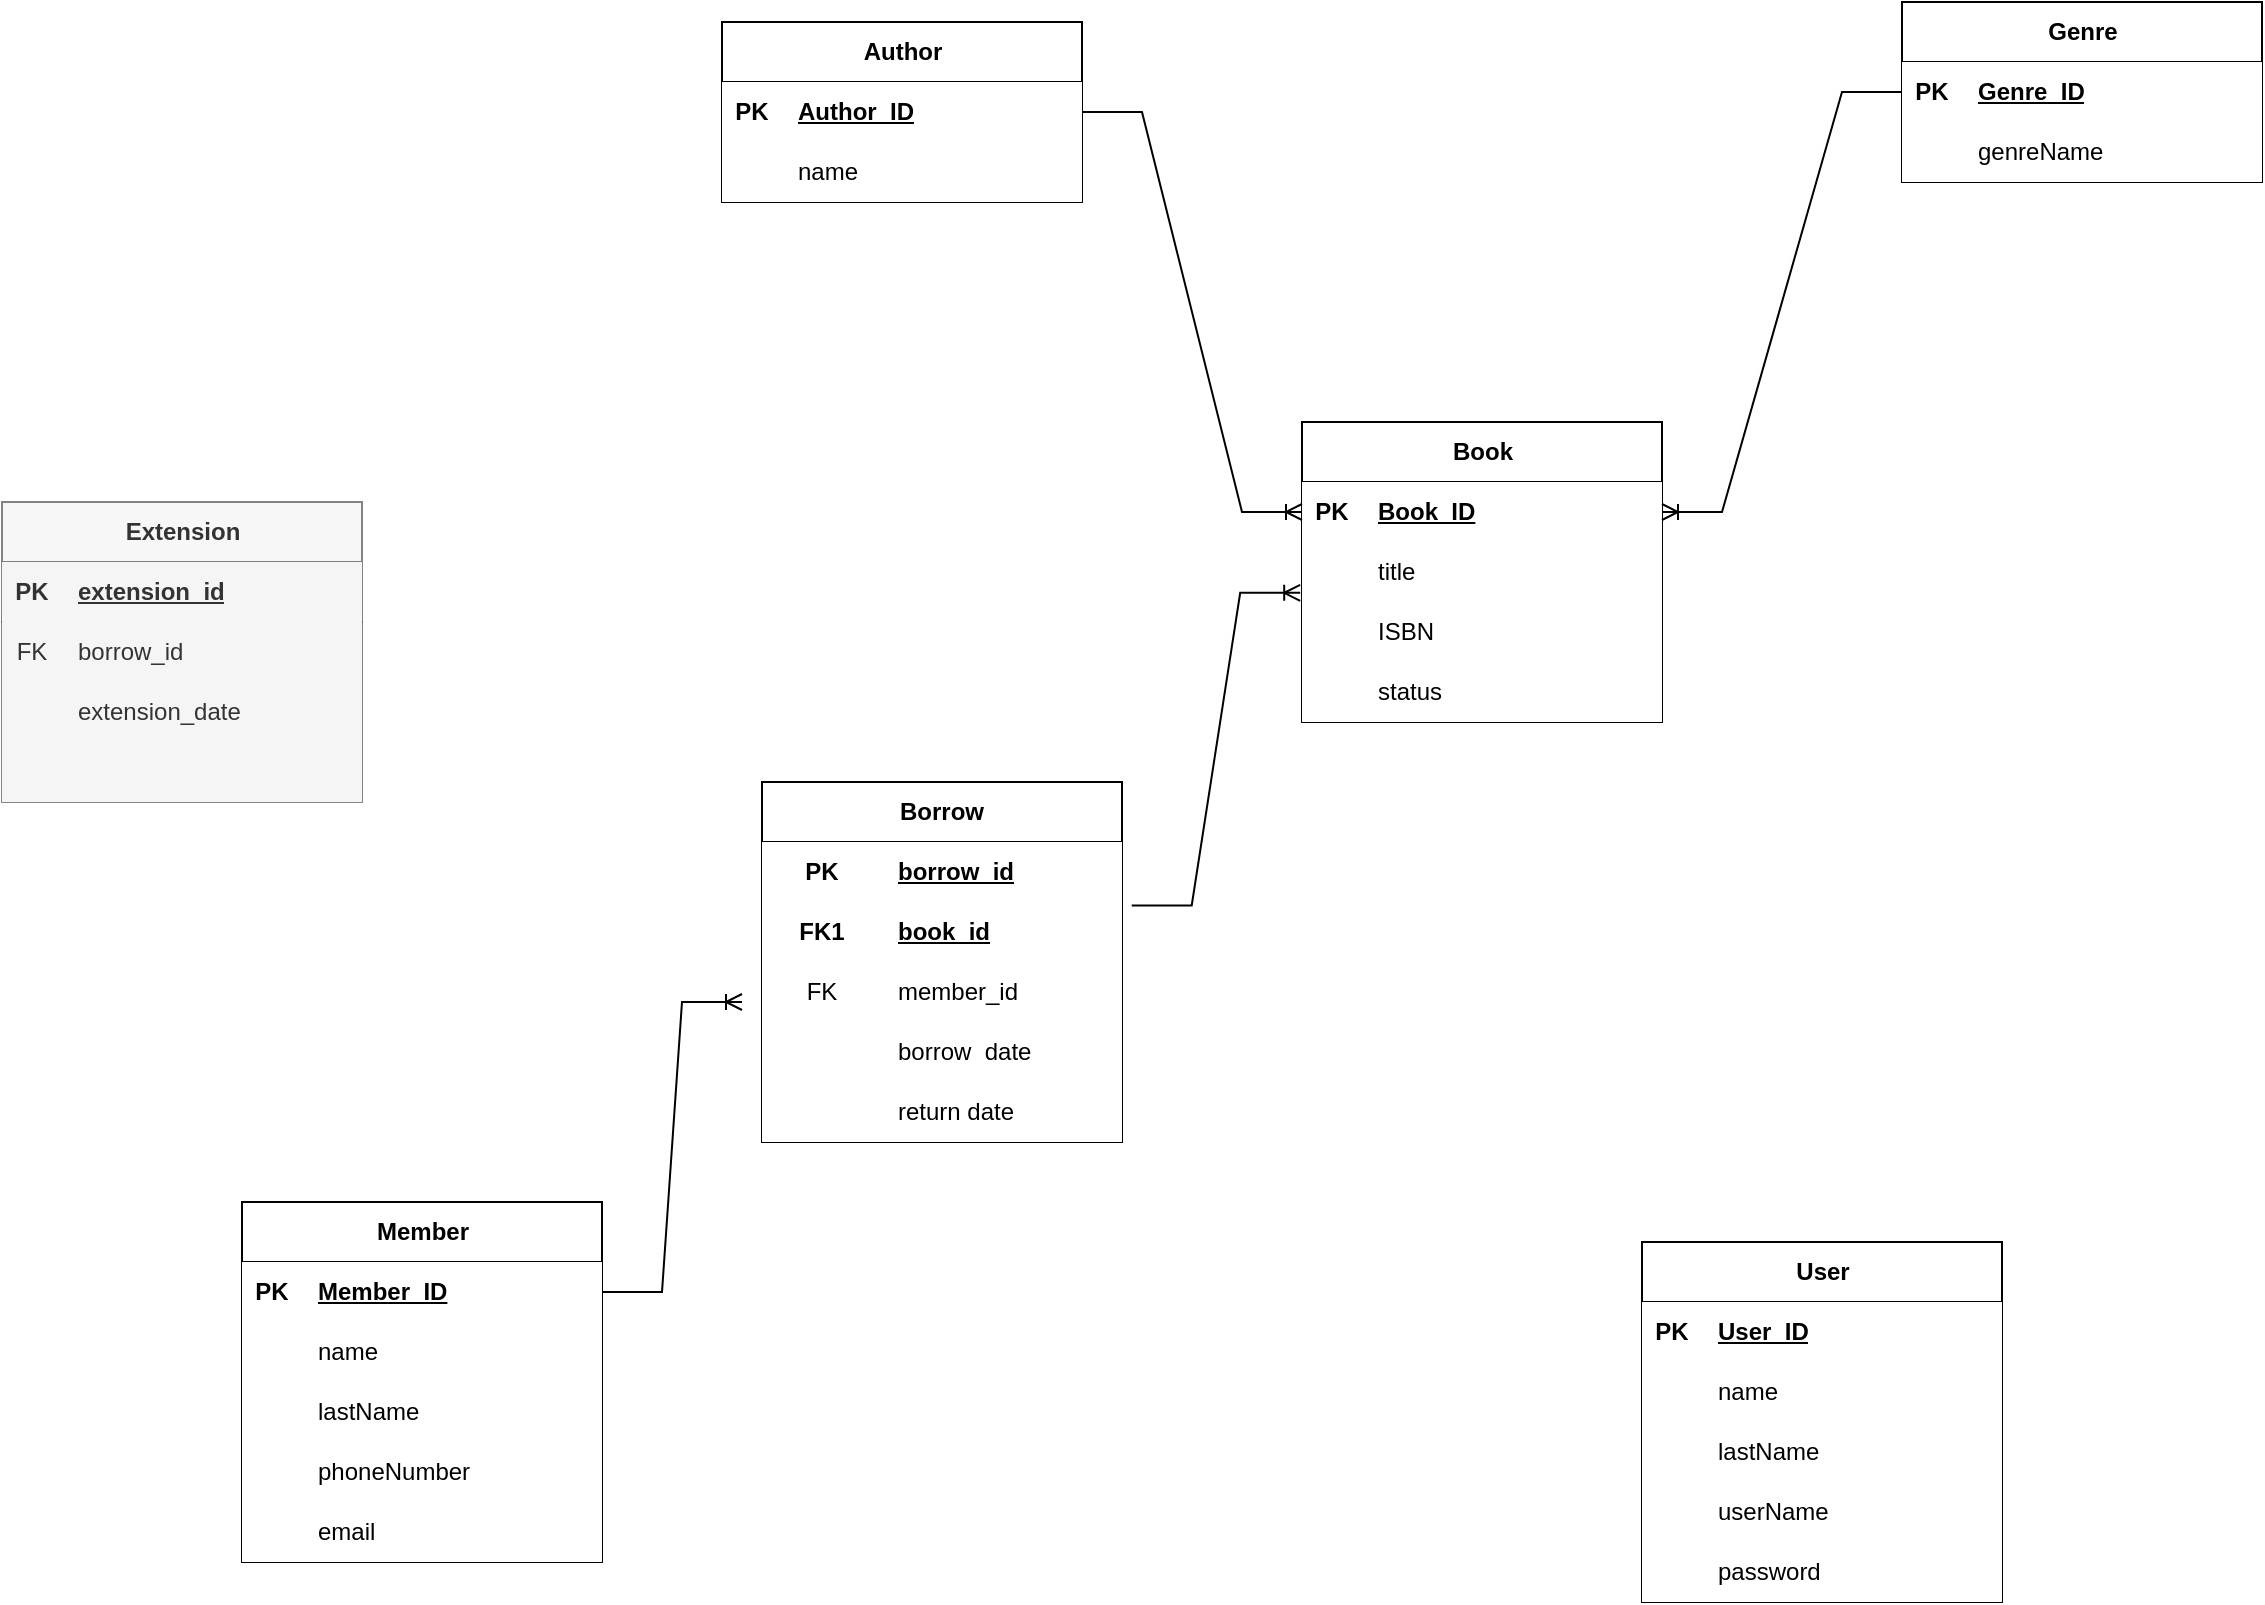 <mxfile version="24.3.1" type="github">
  <diagram id="r055tTo90BwaU_G7bR6q" name="Seite-1">
    <mxGraphModel dx="2389" dy="810" grid="1" gridSize="10" guides="1" tooltips="1" connect="1" arrows="1" fold="1" page="1" pageScale="1" pageWidth="827" pageHeight="1169" math="0" shadow="0">
      <root>
        <mxCell id="0" />
        <mxCell id="1" parent="0" />
        <mxCell id="LL3g2xUvVNDKPELINtIF-1" value="Book" style="shape=table;startSize=30;container=1;collapsible=1;childLayout=tableLayout;fixedRows=1;rowLines=0;fontStyle=1;align=center;resizeLast=1;html=1;" parent="1" vertex="1">
          <mxGeometry x="270" y="260" width="180" height="150" as="geometry" />
        </mxCell>
        <mxCell id="LL3g2xUvVNDKPELINtIF-2" value="" style="shape=tableRow;horizontal=0;startSize=0;swimlaneHead=0;swimlaneBody=0;collapsible=0;dropTarget=0;points=[[0,0.5],[1,0.5]];portConstraint=eastwest;top=0;left=0;right=0;bottom=1;" parent="LL3g2xUvVNDKPELINtIF-1" vertex="1">
          <mxGeometry y="30" width="180" height="30" as="geometry" />
        </mxCell>
        <mxCell id="LL3g2xUvVNDKPELINtIF-3" value="PK" style="shape=partialRectangle;connectable=0;top=0;left=0;bottom=0;right=0;fontStyle=1;overflow=hidden;whiteSpace=wrap;html=1;" parent="LL3g2xUvVNDKPELINtIF-2" vertex="1">
          <mxGeometry width="30" height="30" as="geometry">
            <mxRectangle width="30" height="30" as="alternateBounds" />
          </mxGeometry>
        </mxCell>
        <mxCell id="LL3g2xUvVNDKPELINtIF-4" value="Book_ID" style="shape=partialRectangle;connectable=0;top=0;left=0;bottom=0;right=0;align=left;spacingLeft=6;fontStyle=5;overflow=hidden;whiteSpace=wrap;html=1;" parent="LL3g2xUvVNDKPELINtIF-2" vertex="1">
          <mxGeometry x="30" width="150" height="30" as="geometry">
            <mxRectangle width="150" height="30" as="alternateBounds" />
          </mxGeometry>
        </mxCell>
        <mxCell id="LL3g2xUvVNDKPELINtIF-5" value="" style="shape=tableRow;horizontal=0;startSize=0;swimlaneHead=0;swimlaneBody=0;collapsible=0;dropTarget=0;points=[[0,0.5],[1,0.5]];portConstraint=eastwest;top=0;left=0;right=0;bottom=0;" parent="LL3g2xUvVNDKPELINtIF-1" vertex="1">
          <mxGeometry y="60" width="180" height="30" as="geometry" />
        </mxCell>
        <mxCell id="LL3g2xUvVNDKPELINtIF-6" value="" style="shape=partialRectangle;connectable=0;top=0;left=0;bottom=0;right=0;editable=1;overflow=hidden;whiteSpace=wrap;html=1;" parent="LL3g2xUvVNDKPELINtIF-5" vertex="1">
          <mxGeometry width="30" height="30" as="geometry">
            <mxRectangle width="30" height="30" as="alternateBounds" />
          </mxGeometry>
        </mxCell>
        <mxCell id="LL3g2xUvVNDKPELINtIF-7" value="title" style="shape=partialRectangle;connectable=0;top=0;left=0;bottom=0;right=0;align=left;spacingLeft=6;overflow=hidden;whiteSpace=wrap;html=1;" parent="LL3g2xUvVNDKPELINtIF-5" vertex="1">
          <mxGeometry x="30" width="150" height="30" as="geometry">
            <mxRectangle width="150" height="30" as="alternateBounds" />
          </mxGeometry>
        </mxCell>
        <mxCell id="LL3g2xUvVNDKPELINtIF-11" value="" style="shape=tableRow;horizontal=0;startSize=0;swimlaneHead=0;swimlaneBody=0;collapsible=0;dropTarget=0;points=[[0,0.5],[1,0.5]];portConstraint=eastwest;top=0;left=0;right=0;bottom=0;" parent="LL3g2xUvVNDKPELINtIF-1" vertex="1">
          <mxGeometry y="90" width="180" height="30" as="geometry" />
        </mxCell>
        <mxCell id="LL3g2xUvVNDKPELINtIF-12" value="" style="shape=partialRectangle;connectable=0;top=0;left=0;bottom=0;right=0;editable=1;overflow=hidden;whiteSpace=wrap;html=1;" parent="LL3g2xUvVNDKPELINtIF-11" vertex="1">
          <mxGeometry width="30" height="30" as="geometry">
            <mxRectangle width="30" height="30" as="alternateBounds" />
          </mxGeometry>
        </mxCell>
        <mxCell id="LL3g2xUvVNDKPELINtIF-13" value="ISBN" style="shape=partialRectangle;connectable=0;top=0;left=0;bottom=0;right=0;align=left;spacingLeft=6;overflow=hidden;whiteSpace=wrap;html=1;" parent="LL3g2xUvVNDKPELINtIF-11" vertex="1">
          <mxGeometry x="30" width="150" height="30" as="geometry">
            <mxRectangle width="150" height="30" as="alternateBounds" />
          </mxGeometry>
        </mxCell>
        <mxCell id="LL3g2xUvVNDKPELINtIF-208" value="" style="shape=tableRow;horizontal=0;startSize=0;swimlaneHead=0;swimlaneBody=0;collapsible=0;dropTarget=0;points=[[0,0.5],[1,0.5]];portConstraint=eastwest;top=0;left=0;right=0;bottom=0;" parent="LL3g2xUvVNDKPELINtIF-1" vertex="1">
          <mxGeometry y="120" width="180" height="30" as="geometry" />
        </mxCell>
        <mxCell id="LL3g2xUvVNDKPELINtIF-209" value="" style="shape=partialRectangle;connectable=0;top=0;left=0;bottom=0;right=0;editable=1;overflow=hidden;whiteSpace=wrap;html=1;" parent="LL3g2xUvVNDKPELINtIF-208" vertex="1">
          <mxGeometry width="30" height="30" as="geometry">
            <mxRectangle width="30" height="30" as="alternateBounds" />
          </mxGeometry>
        </mxCell>
        <mxCell id="LL3g2xUvVNDKPELINtIF-210" value="status" style="shape=partialRectangle;connectable=0;top=0;left=0;bottom=0;right=0;align=left;spacingLeft=6;overflow=hidden;whiteSpace=wrap;html=1;" parent="LL3g2xUvVNDKPELINtIF-208" vertex="1">
          <mxGeometry x="30" width="150" height="30" as="geometry">
            <mxRectangle width="150" height="30" as="alternateBounds" />
          </mxGeometry>
        </mxCell>
        <mxCell id="LL3g2xUvVNDKPELINtIF-106" value="Borrow" style="shape=table;startSize=30;container=1;collapsible=1;childLayout=tableLayout;fixedRows=1;rowLines=0;fontStyle=1;align=center;resizeLast=1;html=1;whiteSpace=wrap;" parent="1" vertex="1">
          <mxGeometry y="440" width="180" height="180" as="geometry" />
        </mxCell>
        <mxCell id="LL3g2xUvVNDKPELINtIF-107" value="" style="shape=tableRow;horizontal=0;startSize=0;swimlaneHead=0;swimlaneBody=0;collapsible=0;dropTarget=0;points=[[0,0.5],[1,0.5]];portConstraint=eastwest;top=0;left=0;right=0;bottom=0;html=1;" parent="LL3g2xUvVNDKPELINtIF-106" vertex="1">
          <mxGeometry y="30" width="180" height="30" as="geometry" />
        </mxCell>
        <mxCell id="LL3g2xUvVNDKPELINtIF-108" value="PK" style="shape=partialRectangle;connectable=0;top=0;left=0;bottom=0;right=0;fontStyle=1;overflow=hidden;html=1;whiteSpace=wrap;" parent="LL3g2xUvVNDKPELINtIF-107" vertex="1">
          <mxGeometry width="60" height="30" as="geometry">
            <mxRectangle width="60" height="30" as="alternateBounds" />
          </mxGeometry>
        </mxCell>
        <mxCell id="LL3g2xUvVNDKPELINtIF-109" value="borrow_id" style="shape=partialRectangle;connectable=0;top=0;left=0;bottom=0;right=0;align=left;spacingLeft=6;fontStyle=5;overflow=hidden;html=1;whiteSpace=wrap;" parent="LL3g2xUvVNDKPELINtIF-107" vertex="1">
          <mxGeometry x="60" width="120" height="30" as="geometry">
            <mxRectangle width="120" height="30" as="alternateBounds" />
          </mxGeometry>
        </mxCell>
        <mxCell id="LL3g2xUvVNDKPELINtIF-110" value="" style="shape=tableRow;horizontal=0;startSize=0;swimlaneHead=0;swimlaneBody=0;collapsible=0;dropTarget=0;points=[[0,0.5],[1,0.5]];portConstraint=eastwest;top=0;left=0;right=0;bottom=1;html=1;" parent="LL3g2xUvVNDKPELINtIF-106" vertex="1">
          <mxGeometry y="60" width="180" height="30" as="geometry" />
        </mxCell>
        <mxCell id="LL3g2xUvVNDKPELINtIF-111" value="FK1" style="shape=partialRectangle;connectable=0;top=0;left=0;bottom=0;right=0;fontStyle=1;overflow=hidden;html=1;whiteSpace=wrap;" parent="LL3g2xUvVNDKPELINtIF-110" vertex="1">
          <mxGeometry width="60" height="30" as="geometry">
            <mxRectangle width="60" height="30" as="alternateBounds" />
          </mxGeometry>
        </mxCell>
        <mxCell id="LL3g2xUvVNDKPELINtIF-112" value="&lt;div&gt;book_id&lt;/div&gt;" style="shape=partialRectangle;connectable=0;top=0;left=0;bottom=0;right=0;align=left;spacingLeft=6;fontStyle=5;overflow=hidden;html=1;whiteSpace=wrap;" parent="LL3g2xUvVNDKPELINtIF-110" vertex="1">
          <mxGeometry x="60" width="120" height="30" as="geometry">
            <mxRectangle width="120" height="30" as="alternateBounds" />
          </mxGeometry>
        </mxCell>
        <mxCell id="LL3g2xUvVNDKPELINtIF-113" value="" style="shape=tableRow;horizontal=0;startSize=0;swimlaneHead=0;swimlaneBody=0;collapsible=0;dropTarget=0;points=[[0,0.5],[1,0.5]];portConstraint=eastwest;top=0;left=0;right=0;bottom=0;html=1;" parent="LL3g2xUvVNDKPELINtIF-106" vertex="1">
          <mxGeometry y="90" width="180" height="30" as="geometry" />
        </mxCell>
        <mxCell id="LL3g2xUvVNDKPELINtIF-114" value="FK" style="shape=partialRectangle;connectable=0;top=0;left=0;bottom=0;right=0;editable=1;overflow=hidden;html=1;whiteSpace=wrap;" parent="LL3g2xUvVNDKPELINtIF-113" vertex="1">
          <mxGeometry width="60" height="30" as="geometry">
            <mxRectangle width="60" height="30" as="alternateBounds" />
          </mxGeometry>
        </mxCell>
        <mxCell id="LL3g2xUvVNDKPELINtIF-115" value="&lt;div&gt;member_id&lt;/div&gt;" style="shape=partialRectangle;connectable=0;top=0;left=0;bottom=0;right=0;align=left;spacingLeft=6;overflow=hidden;html=1;whiteSpace=wrap;" parent="LL3g2xUvVNDKPELINtIF-113" vertex="1">
          <mxGeometry x="60" width="120" height="30" as="geometry">
            <mxRectangle width="120" height="30" as="alternateBounds" />
          </mxGeometry>
        </mxCell>
        <mxCell id="LL3g2xUvVNDKPELINtIF-116" value="" style="shape=tableRow;horizontal=0;startSize=0;swimlaneHead=0;swimlaneBody=0;collapsible=0;dropTarget=0;points=[[0,0.5],[1,0.5]];portConstraint=eastwest;top=0;left=0;right=0;bottom=0;html=1;" parent="LL3g2xUvVNDKPELINtIF-106" vertex="1">
          <mxGeometry y="120" width="180" height="30" as="geometry" />
        </mxCell>
        <mxCell id="LL3g2xUvVNDKPELINtIF-117" value="" style="shape=partialRectangle;connectable=0;top=0;left=0;bottom=0;right=0;editable=1;overflow=hidden;html=1;whiteSpace=wrap;" parent="LL3g2xUvVNDKPELINtIF-116" vertex="1">
          <mxGeometry width="60" height="30" as="geometry">
            <mxRectangle width="60" height="30" as="alternateBounds" />
          </mxGeometry>
        </mxCell>
        <mxCell id="LL3g2xUvVNDKPELINtIF-118" value="borrow&amp;nbsp; date" style="shape=partialRectangle;connectable=0;top=0;left=0;bottom=0;right=0;align=left;spacingLeft=6;overflow=hidden;html=1;whiteSpace=wrap;" parent="LL3g2xUvVNDKPELINtIF-116" vertex="1">
          <mxGeometry x="60" width="120" height="30" as="geometry">
            <mxRectangle width="120" height="30" as="alternateBounds" />
          </mxGeometry>
        </mxCell>
        <mxCell id="LL3g2xUvVNDKPELINtIF-122" value="" style="shape=tableRow;horizontal=0;startSize=0;swimlaneHead=0;swimlaneBody=0;collapsible=0;dropTarget=0;points=[[0,0.5],[1,0.5]];portConstraint=eastwest;top=0;left=0;right=0;bottom=0;html=1;" parent="LL3g2xUvVNDKPELINtIF-106" vertex="1">
          <mxGeometry y="150" width="180" height="30" as="geometry" />
        </mxCell>
        <mxCell id="LL3g2xUvVNDKPELINtIF-123" value="" style="shape=partialRectangle;connectable=0;top=0;left=0;bottom=0;right=0;editable=1;overflow=hidden;html=1;whiteSpace=wrap;" parent="LL3g2xUvVNDKPELINtIF-122" vertex="1">
          <mxGeometry width="60" height="30" as="geometry">
            <mxRectangle width="60" height="30" as="alternateBounds" />
          </mxGeometry>
        </mxCell>
        <mxCell id="LL3g2xUvVNDKPELINtIF-124" value="return date" style="shape=partialRectangle;connectable=0;top=0;left=0;bottom=0;right=0;align=left;spacingLeft=6;overflow=hidden;html=1;whiteSpace=wrap;" parent="LL3g2xUvVNDKPELINtIF-122" vertex="1">
          <mxGeometry x="60" width="120" height="30" as="geometry">
            <mxRectangle width="120" height="30" as="alternateBounds" />
          </mxGeometry>
        </mxCell>
        <mxCell id="LL3g2xUvVNDKPELINtIF-125" value="Author" style="shape=table;startSize=30;container=1;collapsible=1;childLayout=tableLayout;fixedRows=1;rowLines=0;fontStyle=1;align=center;resizeLast=1;html=1;" parent="1" vertex="1">
          <mxGeometry x="-20" y="60" width="180" height="90" as="geometry" />
        </mxCell>
        <mxCell id="LL3g2xUvVNDKPELINtIF-126" value="" style="shape=tableRow;horizontal=0;startSize=0;swimlaneHead=0;swimlaneBody=0;collapsible=0;dropTarget=0;points=[[0,0.5],[1,0.5]];portConstraint=eastwest;top=0;left=0;right=0;bottom=1;" parent="LL3g2xUvVNDKPELINtIF-125" vertex="1">
          <mxGeometry y="30" width="180" height="30" as="geometry" />
        </mxCell>
        <mxCell id="LL3g2xUvVNDKPELINtIF-127" value="PK" style="shape=partialRectangle;connectable=0;top=0;left=0;bottom=0;right=0;fontStyle=1;overflow=hidden;whiteSpace=wrap;html=1;" parent="LL3g2xUvVNDKPELINtIF-126" vertex="1">
          <mxGeometry width="30" height="30" as="geometry">
            <mxRectangle width="30" height="30" as="alternateBounds" />
          </mxGeometry>
        </mxCell>
        <mxCell id="LL3g2xUvVNDKPELINtIF-128" value="Author_ID" style="shape=partialRectangle;connectable=0;top=0;left=0;bottom=0;right=0;align=left;spacingLeft=6;fontStyle=5;overflow=hidden;whiteSpace=wrap;html=1;" parent="LL3g2xUvVNDKPELINtIF-126" vertex="1">
          <mxGeometry x="30" width="150" height="30" as="geometry">
            <mxRectangle width="150" height="30" as="alternateBounds" />
          </mxGeometry>
        </mxCell>
        <mxCell id="LL3g2xUvVNDKPELINtIF-129" value="" style="shape=tableRow;horizontal=0;startSize=0;swimlaneHead=0;swimlaneBody=0;collapsible=0;dropTarget=0;points=[[0,0.5],[1,0.5]];portConstraint=eastwest;top=0;left=0;right=0;bottom=0;" parent="LL3g2xUvVNDKPELINtIF-125" vertex="1">
          <mxGeometry y="60" width="180" height="30" as="geometry" />
        </mxCell>
        <mxCell id="LL3g2xUvVNDKPELINtIF-130" value="" style="shape=partialRectangle;connectable=0;top=0;left=0;bottom=0;right=0;editable=1;overflow=hidden;whiteSpace=wrap;html=1;" parent="LL3g2xUvVNDKPELINtIF-129" vertex="1">
          <mxGeometry width="30" height="30" as="geometry">
            <mxRectangle width="30" height="30" as="alternateBounds" />
          </mxGeometry>
        </mxCell>
        <mxCell id="LL3g2xUvVNDKPELINtIF-131" value="name" style="shape=partialRectangle;connectable=0;top=0;left=0;bottom=0;right=0;align=left;spacingLeft=6;overflow=hidden;whiteSpace=wrap;html=1;" parent="LL3g2xUvVNDKPELINtIF-129" vertex="1">
          <mxGeometry x="30" width="150" height="30" as="geometry">
            <mxRectangle width="150" height="30" as="alternateBounds" />
          </mxGeometry>
        </mxCell>
        <mxCell id="LL3g2xUvVNDKPELINtIF-164" value="Genre" style="shape=table;startSize=30;container=1;collapsible=1;childLayout=tableLayout;fixedRows=1;rowLines=0;fontStyle=1;align=center;resizeLast=1;html=1;" parent="1" vertex="1">
          <mxGeometry x="570" y="50" width="180" height="90" as="geometry" />
        </mxCell>
        <mxCell id="LL3g2xUvVNDKPELINtIF-165" value="" style="shape=tableRow;horizontal=0;startSize=0;swimlaneHead=0;swimlaneBody=0;collapsible=0;dropTarget=0;points=[[0,0.5],[1,0.5]];portConstraint=eastwest;top=0;left=0;right=0;bottom=1;" parent="LL3g2xUvVNDKPELINtIF-164" vertex="1">
          <mxGeometry y="30" width="180" height="30" as="geometry" />
        </mxCell>
        <mxCell id="LL3g2xUvVNDKPELINtIF-166" value="PK" style="shape=partialRectangle;connectable=0;top=0;left=0;bottom=0;right=0;fontStyle=1;overflow=hidden;whiteSpace=wrap;html=1;" parent="LL3g2xUvVNDKPELINtIF-165" vertex="1">
          <mxGeometry width="30" height="30" as="geometry">
            <mxRectangle width="30" height="30" as="alternateBounds" />
          </mxGeometry>
        </mxCell>
        <mxCell id="LL3g2xUvVNDKPELINtIF-167" value="Genre_ID" style="shape=partialRectangle;connectable=0;top=0;left=0;bottom=0;right=0;align=left;spacingLeft=6;fontStyle=5;overflow=hidden;whiteSpace=wrap;html=1;" parent="LL3g2xUvVNDKPELINtIF-165" vertex="1">
          <mxGeometry x="30" width="150" height="30" as="geometry">
            <mxRectangle width="150" height="30" as="alternateBounds" />
          </mxGeometry>
        </mxCell>
        <mxCell id="LL3g2xUvVNDKPELINtIF-168" value="" style="shape=tableRow;horizontal=0;startSize=0;swimlaneHead=0;swimlaneBody=0;collapsible=0;dropTarget=0;points=[[0,0.5],[1,0.5]];portConstraint=eastwest;top=0;left=0;right=0;bottom=0;" parent="LL3g2xUvVNDKPELINtIF-164" vertex="1">
          <mxGeometry y="60" width="180" height="30" as="geometry" />
        </mxCell>
        <mxCell id="LL3g2xUvVNDKPELINtIF-169" value="" style="shape=partialRectangle;connectable=0;top=0;left=0;bottom=0;right=0;editable=1;overflow=hidden;whiteSpace=wrap;html=1;" parent="LL3g2xUvVNDKPELINtIF-168" vertex="1">
          <mxGeometry width="30" height="30" as="geometry">
            <mxRectangle width="30" height="30" as="alternateBounds" />
          </mxGeometry>
        </mxCell>
        <mxCell id="LL3g2xUvVNDKPELINtIF-170" value="genreName" style="shape=partialRectangle;connectable=0;top=0;left=0;bottom=0;right=0;align=left;spacingLeft=6;overflow=hidden;whiteSpace=wrap;html=1;" parent="LL3g2xUvVNDKPELINtIF-168" vertex="1">
          <mxGeometry x="30" width="150" height="30" as="geometry">
            <mxRectangle width="150" height="30" as="alternateBounds" />
          </mxGeometry>
        </mxCell>
        <mxCell id="LL3g2xUvVNDKPELINtIF-190" value="Extension" style="shape=table;startSize=30;container=1;collapsible=1;childLayout=tableLayout;fixedRows=1;rowLines=0;fontStyle=1;align=center;resizeLast=1;html=1;opacity=80;fillColor=#f5f5f5;fontColor=#333333;strokeColor=#666666;" parent="1" vertex="1">
          <mxGeometry x="-380" y="300" width="180" height="150" as="geometry" />
        </mxCell>
        <mxCell id="LL3g2xUvVNDKPELINtIF-191" value="" style="shape=tableRow;horizontal=0;startSize=0;swimlaneHead=0;swimlaneBody=0;collapsible=0;dropTarget=0;points=[[0,0.5],[1,0.5]];portConstraint=eastwest;top=0;left=0;right=0;bottom=1;fillColor=#f5f5f5;fontColor=#333333;strokeColor=#666666;" parent="LL3g2xUvVNDKPELINtIF-190" vertex="1">
          <mxGeometry y="30" width="180" height="30" as="geometry" />
        </mxCell>
        <mxCell id="LL3g2xUvVNDKPELINtIF-192" value="PK" style="shape=partialRectangle;connectable=0;top=0;left=0;bottom=0;right=0;fontStyle=1;overflow=hidden;whiteSpace=wrap;html=1;fillColor=#f5f5f5;fontColor=#333333;strokeColor=#666666;" parent="LL3g2xUvVNDKPELINtIF-191" vertex="1">
          <mxGeometry width="30" height="30" as="geometry">
            <mxRectangle width="30" height="30" as="alternateBounds" />
          </mxGeometry>
        </mxCell>
        <mxCell id="LL3g2xUvVNDKPELINtIF-193" value="extension_id" style="shape=partialRectangle;connectable=0;top=0;left=0;bottom=0;right=0;align=left;spacingLeft=6;fontStyle=5;overflow=hidden;whiteSpace=wrap;html=1;fillColor=#f5f5f5;fontColor=#333333;strokeColor=#666666;" parent="LL3g2xUvVNDKPELINtIF-191" vertex="1">
          <mxGeometry x="30" width="150" height="30" as="geometry">
            <mxRectangle width="150" height="30" as="alternateBounds" />
          </mxGeometry>
        </mxCell>
        <mxCell id="LL3g2xUvVNDKPELINtIF-194" value="" style="shape=tableRow;horizontal=0;startSize=0;swimlaneHead=0;swimlaneBody=0;collapsible=0;dropTarget=0;points=[[0,0.5],[1,0.5]];portConstraint=eastwest;top=0;left=0;right=0;bottom=0;fillColor=#f5f5f5;fontColor=#333333;strokeColor=#666666;" parent="LL3g2xUvVNDKPELINtIF-190" vertex="1">
          <mxGeometry y="60" width="180" height="30" as="geometry" />
        </mxCell>
        <mxCell id="LL3g2xUvVNDKPELINtIF-195" value="FK" style="shape=partialRectangle;connectable=0;top=0;left=0;bottom=0;right=0;editable=1;overflow=hidden;whiteSpace=wrap;html=1;fillColor=#f5f5f5;fontColor=#333333;strokeColor=#666666;" parent="LL3g2xUvVNDKPELINtIF-194" vertex="1">
          <mxGeometry width="30" height="30" as="geometry">
            <mxRectangle width="30" height="30" as="alternateBounds" />
          </mxGeometry>
        </mxCell>
        <mxCell id="LL3g2xUvVNDKPELINtIF-196" value="borrow_id" style="shape=partialRectangle;connectable=0;top=0;left=0;bottom=0;right=0;align=left;spacingLeft=6;overflow=hidden;whiteSpace=wrap;html=1;fillColor=#f5f5f5;fontColor=#333333;strokeColor=#666666;" parent="LL3g2xUvVNDKPELINtIF-194" vertex="1">
          <mxGeometry x="30" width="150" height="30" as="geometry">
            <mxRectangle width="150" height="30" as="alternateBounds" />
          </mxGeometry>
        </mxCell>
        <mxCell id="LL3g2xUvVNDKPELINtIF-197" value="" style="shape=tableRow;horizontal=0;startSize=0;swimlaneHead=0;swimlaneBody=0;collapsible=0;dropTarget=0;points=[[0,0.5],[1,0.5]];portConstraint=eastwest;top=0;left=0;right=0;bottom=0;fillColor=#f5f5f5;fontColor=#333333;strokeColor=#666666;" parent="LL3g2xUvVNDKPELINtIF-190" vertex="1">
          <mxGeometry y="90" width="180" height="30" as="geometry" />
        </mxCell>
        <mxCell id="LL3g2xUvVNDKPELINtIF-198" value="" style="shape=partialRectangle;connectable=0;top=0;left=0;bottom=0;right=0;editable=1;overflow=hidden;whiteSpace=wrap;html=1;fillColor=#f5f5f5;fontColor=#333333;strokeColor=#666666;" parent="LL3g2xUvVNDKPELINtIF-197" vertex="1">
          <mxGeometry width="30" height="30" as="geometry">
            <mxRectangle width="30" height="30" as="alternateBounds" />
          </mxGeometry>
        </mxCell>
        <mxCell id="LL3g2xUvVNDKPELINtIF-199" value="extension_date" style="shape=partialRectangle;connectable=0;top=0;left=0;bottom=0;right=0;align=left;spacingLeft=6;overflow=hidden;whiteSpace=wrap;html=1;fillColor=#f5f5f5;fontColor=#333333;strokeColor=#666666;" parent="LL3g2xUvVNDKPELINtIF-197" vertex="1">
          <mxGeometry x="30" width="150" height="30" as="geometry">
            <mxRectangle width="150" height="30" as="alternateBounds" />
          </mxGeometry>
        </mxCell>
        <mxCell id="LL3g2xUvVNDKPELINtIF-200" value="" style="shape=tableRow;horizontal=0;startSize=0;swimlaneHead=0;swimlaneBody=0;collapsible=0;dropTarget=0;points=[[0,0.5],[1,0.5]];portConstraint=eastwest;top=0;left=0;right=0;bottom=0;fillColor=#f5f5f5;fontColor=#333333;strokeColor=#666666;" parent="LL3g2xUvVNDKPELINtIF-190" vertex="1">
          <mxGeometry y="120" width="180" height="30" as="geometry" />
        </mxCell>
        <mxCell id="LL3g2xUvVNDKPELINtIF-201" value="" style="shape=partialRectangle;connectable=0;top=0;left=0;bottom=0;right=0;editable=1;overflow=hidden;whiteSpace=wrap;html=1;fillColor=#f5f5f5;fontColor=#333333;strokeColor=#666666;" parent="LL3g2xUvVNDKPELINtIF-200" vertex="1">
          <mxGeometry width="30" height="30" as="geometry">
            <mxRectangle width="30" height="30" as="alternateBounds" />
          </mxGeometry>
        </mxCell>
        <mxCell id="LL3g2xUvVNDKPELINtIF-202" value="" style="shape=partialRectangle;connectable=0;top=0;left=0;bottom=0;right=0;align=left;spacingLeft=6;overflow=hidden;whiteSpace=wrap;html=1;fillColor=#f5f5f5;fontColor=#333333;strokeColor=#666666;" parent="LL3g2xUvVNDKPELINtIF-200" vertex="1">
          <mxGeometry x="30" width="150" height="30" as="geometry">
            <mxRectangle width="150" height="30" as="alternateBounds" />
          </mxGeometry>
        </mxCell>
        <mxCell id="LL3g2xUvVNDKPELINtIF-203" value="" style="edgeStyle=entityRelationEdgeStyle;fontSize=12;html=1;endArrow=ERoneToMany;rounded=0;entryX=0;entryY=0.5;entryDx=0;entryDy=0;exitX=1;exitY=0.5;exitDx=0;exitDy=0;" parent="1" source="LL3g2xUvVNDKPELINtIF-126" target="LL3g2xUvVNDKPELINtIF-2" edge="1">
          <mxGeometry width="100" height="100" relative="1" as="geometry">
            <mxPoint x="140" y="480" as="sourcePoint" />
            <mxPoint x="240" y="380" as="targetPoint" />
          </mxGeometry>
        </mxCell>
        <mxCell id="LL3g2xUvVNDKPELINtIF-205" value="" style="edgeStyle=entityRelationEdgeStyle;fontSize=12;html=1;endArrow=ERoneToMany;rounded=0;exitX=0;exitY=0.5;exitDx=0;exitDy=0;entryX=1;entryY=0.5;entryDx=0;entryDy=0;" parent="1" source="LL3g2xUvVNDKPELINtIF-165" target="LL3g2xUvVNDKPELINtIF-2" edge="1">
          <mxGeometry width="100" height="100" relative="1" as="geometry">
            <mxPoint x="230" y="460" as="sourcePoint" />
            <mxPoint x="330" y="360" as="targetPoint" />
          </mxGeometry>
        </mxCell>
        <mxCell id="LL3g2xUvVNDKPELINtIF-206" value="" style="edgeStyle=entityRelationEdgeStyle;fontSize=12;html=1;endArrow=ERoneToMany;rounded=0;entryX=-0.005;entryY=-0.153;entryDx=0;entryDy=0;entryPerimeter=0;exitX=1.027;exitY=0.058;exitDx=0;exitDy=0;exitPerimeter=0;" parent="1" source="LL3g2xUvVNDKPELINtIF-110" target="LL3g2xUvVNDKPELINtIF-11" edge="1">
          <mxGeometry width="100" height="100" relative="1" as="geometry">
            <mxPoint x="150" y="460" as="sourcePoint" />
            <mxPoint x="250" y="360" as="targetPoint" />
          </mxGeometry>
        </mxCell>
        <mxCell id="LL3g2xUvVNDKPELINtIF-207" value="" style="edgeStyle=entityRelationEdgeStyle;fontSize=12;html=1;endArrow=ERoneToMany;rounded=0;exitX=1;exitY=0.5;exitDx=0;exitDy=0;" parent="1" source="LL3g2xUvVNDKPELINtIF-81" edge="1">
          <mxGeometry width="100" height="100" relative="1" as="geometry">
            <mxPoint x="150" y="460" as="sourcePoint" />
            <mxPoint x="-10" y="550" as="targetPoint" />
          </mxGeometry>
        </mxCell>
        <mxCell id="kMB0I9wvb8V8bcnw-yph-5" value="" style="group" vertex="1" connectable="0" parent="1">
          <mxGeometry x="440" y="670" width="180" height="180" as="geometry" />
        </mxCell>
        <mxCell id="LL3g2xUvVNDKPELINtIF-177" value="User" style="shape=table;startSize=30;container=1;collapsible=1;childLayout=tableLayout;fixedRows=1;rowLines=0;fontStyle=1;align=center;resizeLast=1;html=1;" parent="kMB0I9wvb8V8bcnw-yph-5" vertex="1">
          <mxGeometry width="180" height="180" as="geometry" />
        </mxCell>
        <mxCell id="LL3g2xUvVNDKPELINtIF-178" value="" style="shape=tableRow;horizontal=0;startSize=0;swimlaneHead=0;swimlaneBody=0;collapsible=0;dropTarget=0;points=[[0,0.5],[1,0.5]];portConstraint=eastwest;top=0;left=0;right=0;bottom=1;" parent="LL3g2xUvVNDKPELINtIF-177" vertex="1">
          <mxGeometry y="30" width="180" height="30" as="geometry" />
        </mxCell>
        <mxCell id="LL3g2xUvVNDKPELINtIF-179" value="PK" style="shape=partialRectangle;connectable=0;top=0;left=0;bottom=0;right=0;fontStyle=1;overflow=hidden;whiteSpace=wrap;html=1;" parent="LL3g2xUvVNDKPELINtIF-178" vertex="1">
          <mxGeometry width="30" height="30" as="geometry">
            <mxRectangle width="30" height="30" as="alternateBounds" />
          </mxGeometry>
        </mxCell>
        <mxCell id="LL3g2xUvVNDKPELINtIF-180" value="User_ID" style="shape=partialRectangle;connectable=0;top=0;left=0;bottom=0;right=0;align=left;spacingLeft=6;fontStyle=5;overflow=hidden;whiteSpace=wrap;html=1;" parent="LL3g2xUvVNDKPELINtIF-178" vertex="1">
          <mxGeometry x="30" width="150" height="30" as="geometry">
            <mxRectangle width="150" height="30" as="alternateBounds" />
          </mxGeometry>
        </mxCell>
        <mxCell id="LL3g2xUvVNDKPELINtIF-181" value="" style="shape=tableRow;horizontal=0;startSize=0;swimlaneHead=0;swimlaneBody=0;collapsible=0;dropTarget=0;points=[[0,0.5],[1,0.5]];portConstraint=eastwest;top=0;left=0;right=0;bottom=0;" parent="LL3g2xUvVNDKPELINtIF-177" vertex="1">
          <mxGeometry y="60" width="180" height="30" as="geometry" />
        </mxCell>
        <mxCell id="LL3g2xUvVNDKPELINtIF-182" value="" style="shape=partialRectangle;connectable=0;top=0;left=0;bottom=0;right=0;editable=1;overflow=hidden;whiteSpace=wrap;html=1;" parent="LL3g2xUvVNDKPELINtIF-181" vertex="1">
          <mxGeometry width="30" height="30" as="geometry">
            <mxRectangle width="30" height="30" as="alternateBounds" />
          </mxGeometry>
        </mxCell>
        <mxCell id="LL3g2xUvVNDKPELINtIF-183" value="name" style="shape=partialRectangle;connectable=0;top=0;left=0;bottom=0;right=0;align=left;spacingLeft=6;overflow=hidden;whiteSpace=wrap;html=1;" parent="LL3g2xUvVNDKPELINtIF-181" vertex="1">
          <mxGeometry x="30" width="150" height="30" as="geometry">
            <mxRectangle width="150" height="30" as="alternateBounds" />
          </mxGeometry>
        </mxCell>
        <mxCell id="LL3g2xUvVNDKPELINtIF-184" value="" style="shape=tableRow;horizontal=0;startSize=0;swimlaneHead=0;swimlaneBody=0;collapsible=0;dropTarget=0;points=[[0,0.5],[1,0.5]];portConstraint=eastwest;top=0;left=0;right=0;bottom=0;" parent="LL3g2xUvVNDKPELINtIF-177" vertex="1">
          <mxGeometry y="90" width="180" height="30" as="geometry" />
        </mxCell>
        <mxCell id="LL3g2xUvVNDKPELINtIF-185" value="" style="shape=partialRectangle;connectable=0;top=0;left=0;bottom=0;right=0;editable=1;overflow=hidden;whiteSpace=wrap;html=1;" parent="LL3g2xUvVNDKPELINtIF-184" vertex="1">
          <mxGeometry width="30" height="30" as="geometry">
            <mxRectangle width="30" height="30" as="alternateBounds" />
          </mxGeometry>
        </mxCell>
        <mxCell id="LL3g2xUvVNDKPELINtIF-186" value="lastName" style="shape=partialRectangle;connectable=0;top=0;left=0;bottom=0;right=0;align=left;spacingLeft=6;overflow=hidden;whiteSpace=wrap;html=1;" parent="LL3g2xUvVNDKPELINtIF-184" vertex="1">
          <mxGeometry x="30" width="150" height="30" as="geometry">
            <mxRectangle width="150" height="30" as="alternateBounds" />
          </mxGeometry>
        </mxCell>
        <mxCell id="LL3g2xUvVNDKPELINtIF-187" value="" style="shape=tableRow;horizontal=0;startSize=0;swimlaneHead=0;swimlaneBody=0;collapsible=0;dropTarget=0;points=[[0,0.5],[1,0.5]];portConstraint=eastwest;top=0;left=0;right=0;bottom=0;" parent="LL3g2xUvVNDKPELINtIF-177" vertex="1">
          <mxGeometry y="120" width="180" height="30" as="geometry" />
        </mxCell>
        <mxCell id="LL3g2xUvVNDKPELINtIF-188" value="" style="shape=partialRectangle;connectable=0;top=0;left=0;bottom=0;right=0;editable=1;overflow=hidden;whiteSpace=wrap;html=1;" parent="LL3g2xUvVNDKPELINtIF-187" vertex="1">
          <mxGeometry width="30" height="30" as="geometry">
            <mxRectangle width="30" height="30" as="alternateBounds" />
          </mxGeometry>
        </mxCell>
        <mxCell id="LL3g2xUvVNDKPELINtIF-189" value="userName" style="shape=partialRectangle;connectable=0;top=0;left=0;bottom=0;right=0;align=left;spacingLeft=6;overflow=hidden;whiteSpace=wrap;html=1;" parent="LL3g2xUvVNDKPELINtIF-187" vertex="1">
          <mxGeometry x="30" width="150" height="30" as="geometry">
            <mxRectangle width="150" height="30" as="alternateBounds" />
          </mxGeometry>
        </mxCell>
        <mxCell id="kMB0I9wvb8V8bcnw-yph-2" value="" style="shape=tableRow;horizontal=0;startSize=0;swimlaneHead=0;swimlaneBody=0;collapsible=0;dropTarget=0;points=[[0,0.5],[1,0.5]];portConstraint=eastwest;top=0;left=0;right=0;bottom=0;" vertex="1" parent="kMB0I9wvb8V8bcnw-yph-5">
          <mxGeometry y="150" width="180" height="30" as="geometry" />
        </mxCell>
        <mxCell id="kMB0I9wvb8V8bcnw-yph-6" value="" style="group" vertex="1" connectable="0" parent="kMB0I9wvb8V8bcnw-yph-2">
          <mxGeometry width="180" height="30" as="geometry" />
        </mxCell>
        <mxCell id="kMB0I9wvb8V8bcnw-yph-3" value="" style="shape=partialRectangle;connectable=0;top=0;left=0;bottom=0;right=0;editable=1;overflow=hidden;whiteSpace=wrap;html=1;" vertex="1" parent="kMB0I9wvb8V8bcnw-yph-6">
          <mxGeometry width="30" height="30" as="geometry">
            <mxRectangle width="30" height="30" as="alternateBounds" />
          </mxGeometry>
        </mxCell>
        <mxCell id="kMB0I9wvb8V8bcnw-yph-4" value="password&lt;span style=&quot;white-space: pre;&quot;&gt;&#x9;&lt;/span&gt;" style="shape=partialRectangle;connectable=0;top=0;left=0;bottom=0;right=0;align=left;spacingLeft=6;overflow=hidden;whiteSpace=wrap;html=1;" vertex="1" parent="kMB0I9wvb8V8bcnw-yph-6">
          <mxGeometry x="30" width="150" height="30" as="geometry">
            <mxRectangle width="150" height="30" as="alternateBounds" />
          </mxGeometry>
        </mxCell>
        <mxCell id="kMB0I9wvb8V8bcnw-yph-10" value="" style="group" vertex="1" connectable="0" parent="1">
          <mxGeometry x="-260" y="650" width="180" height="180" as="geometry" />
        </mxCell>
        <mxCell id="LL3g2xUvVNDKPELINtIF-80" value="Member" style="shape=table;startSize=30;container=1;collapsible=1;childLayout=tableLayout;fixedRows=1;rowLines=0;fontStyle=1;align=center;resizeLast=1;html=1;" parent="kMB0I9wvb8V8bcnw-yph-10" vertex="1">
          <mxGeometry width="180" height="180" as="geometry" />
        </mxCell>
        <mxCell id="LL3g2xUvVNDKPELINtIF-81" value="" style="shape=tableRow;horizontal=0;startSize=0;swimlaneHead=0;swimlaneBody=0;collapsible=0;dropTarget=0;points=[[0,0.5],[1,0.5]];portConstraint=eastwest;top=0;left=0;right=0;bottom=1;" parent="LL3g2xUvVNDKPELINtIF-80" vertex="1">
          <mxGeometry y="30" width="180" height="30" as="geometry" />
        </mxCell>
        <mxCell id="LL3g2xUvVNDKPELINtIF-82" value="PK" style="shape=partialRectangle;connectable=0;top=0;left=0;bottom=0;right=0;fontStyle=1;overflow=hidden;whiteSpace=wrap;html=1;" parent="LL3g2xUvVNDKPELINtIF-81" vertex="1">
          <mxGeometry width="30" height="30" as="geometry">
            <mxRectangle width="30" height="30" as="alternateBounds" />
          </mxGeometry>
        </mxCell>
        <mxCell id="LL3g2xUvVNDKPELINtIF-83" value="Member_ID" style="shape=partialRectangle;connectable=0;top=0;left=0;bottom=0;right=0;align=left;spacingLeft=6;fontStyle=5;overflow=hidden;whiteSpace=wrap;html=1;" parent="LL3g2xUvVNDKPELINtIF-81" vertex="1">
          <mxGeometry x="30" width="150" height="30" as="geometry">
            <mxRectangle width="150" height="30" as="alternateBounds" />
          </mxGeometry>
        </mxCell>
        <mxCell id="LL3g2xUvVNDKPELINtIF-84" value="" style="shape=tableRow;horizontal=0;startSize=0;swimlaneHead=0;swimlaneBody=0;collapsible=0;dropTarget=0;points=[[0,0.5],[1,0.5]];portConstraint=eastwest;top=0;left=0;right=0;bottom=0;" parent="LL3g2xUvVNDKPELINtIF-80" vertex="1">
          <mxGeometry y="60" width="180" height="30" as="geometry" />
        </mxCell>
        <mxCell id="LL3g2xUvVNDKPELINtIF-85" value="" style="shape=partialRectangle;connectable=0;top=0;left=0;bottom=0;right=0;editable=1;overflow=hidden;whiteSpace=wrap;html=1;" parent="LL3g2xUvVNDKPELINtIF-84" vertex="1">
          <mxGeometry width="30" height="30" as="geometry">
            <mxRectangle width="30" height="30" as="alternateBounds" />
          </mxGeometry>
        </mxCell>
        <mxCell id="LL3g2xUvVNDKPELINtIF-86" value="name" style="shape=partialRectangle;connectable=0;top=0;left=0;bottom=0;right=0;align=left;spacingLeft=6;overflow=hidden;whiteSpace=wrap;html=1;" parent="LL3g2xUvVNDKPELINtIF-84" vertex="1">
          <mxGeometry x="30" width="150" height="30" as="geometry">
            <mxRectangle width="150" height="30" as="alternateBounds" />
          </mxGeometry>
        </mxCell>
        <mxCell id="LL3g2xUvVNDKPELINtIF-87" value="" style="shape=tableRow;horizontal=0;startSize=0;swimlaneHead=0;swimlaneBody=0;collapsible=0;dropTarget=0;points=[[0,0.5],[1,0.5]];portConstraint=eastwest;top=0;left=0;right=0;bottom=0;" parent="LL3g2xUvVNDKPELINtIF-80" vertex="1">
          <mxGeometry y="90" width="180" height="30" as="geometry" />
        </mxCell>
        <mxCell id="LL3g2xUvVNDKPELINtIF-88" value="" style="shape=partialRectangle;connectable=0;top=0;left=0;bottom=0;right=0;editable=1;overflow=hidden;whiteSpace=wrap;html=1;" parent="LL3g2xUvVNDKPELINtIF-87" vertex="1">
          <mxGeometry width="30" height="30" as="geometry">
            <mxRectangle width="30" height="30" as="alternateBounds" />
          </mxGeometry>
        </mxCell>
        <mxCell id="LL3g2xUvVNDKPELINtIF-89" value="lastName" style="shape=partialRectangle;connectable=0;top=0;left=0;bottom=0;right=0;align=left;spacingLeft=6;overflow=hidden;whiteSpace=wrap;html=1;" parent="LL3g2xUvVNDKPELINtIF-87" vertex="1">
          <mxGeometry x="30" width="150" height="30" as="geometry">
            <mxRectangle width="150" height="30" as="alternateBounds" />
          </mxGeometry>
        </mxCell>
        <mxCell id="LL3g2xUvVNDKPELINtIF-90" value="" style="shape=tableRow;horizontal=0;startSize=0;swimlaneHead=0;swimlaneBody=0;collapsible=0;dropTarget=0;points=[[0,0.5],[1,0.5]];portConstraint=eastwest;top=0;left=0;right=0;bottom=0;" parent="LL3g2xUvVNDKPELINtIF-80" vertex="1">
          <mxGeometry y="120" width="180" height="30" as="geometry" />
        </mxCell>
        <mxCell id="LL3g2xUvVNDKPELINtIF-91" value="" style="shape=partialRectangle;connectable=0;top=0;left=0;bottom=0;right=0;editable=1;overflow=hidden;whiteSpace=wrap;html=1;" parent="LL3g2xUvVNDKPELINtIF-90" vertex="1">
          <mxGeometry width="30" height="30" as="geometry">
            <mxRectangle width="30" height="30" as="alternateBounds" />
          </mxGeometry>
        </mxCell>
        <mxCell id="LL3g2xUvVNDKPELINtIF-92" value="phoneNumber" style="shape=partialRectangle;connectable=0;top=0;left=0;bottom=0;right=0;align=left;spacingLeft=6;overflow=hidden;whiteSpace=wrap;html=1;" parent="LL3g2xUvVNDKPELINtIF-90" vertex="1">
          <mxGeometry x="30" width="150" height="30" as="geometry">
            <mxRectangle width="150" height="30" as="alternateBounds" />
          </mxGeometry>
        </mxCell>
        <mxCell id="kMB0I9wvb8V8bcnw-yph-9" value="" style="group" vertex="1" connectable="0" parent="kMB0I9wvb8V8bcnw-yph-10">
          <mxGeometry y="150" width="180" height="30" as="geometry" />
        </mxCell>
        <mxCell id="kMB0I9wvb8V8bcnw-yph-7" value="" style="shape=partialRectangle;connectable=0;top=0;left=0;bottom=0;right=0;editable=1;overflow=hidden;whiteSpace=wrap;html=1;" vertex="1" parent="kMB0I9wvb8V8bcnw-yph-9">
          <mxGeometry width="30" height="30" as="geometry">
            <mxRectangle width="30" height="30" as="alternateBounds" />
          </mxGeometry>
        </mxCell>
        <mxCell id="kMB0I9wvb8V8bcnw-yph-8" value="email" style="shape=partialRectangle;connectable=0;top=0;left=0;bottom=0;right=0;align=left;spacingLeft=6;overflow=hidden;whiteSpace=wrap;html=1;" vertex="1" parent="kMB0I9wvb8V8bcnw-yph-9">
          <mxGeometry x="30" width="150" height="30" as="geometry">
            <mxRectangle width="150" height="30" as="alternateBounds" />
          </mxGeometry>
        </mxCell>
      </root>
    </mxGraphModel>
  </diagram>
</mxfile>
